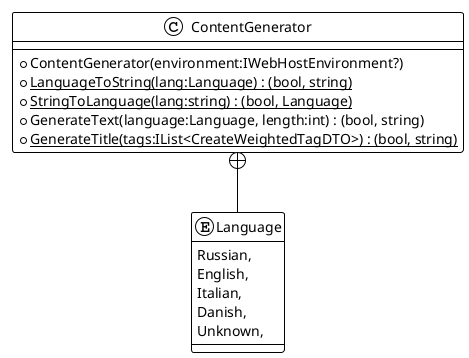 @startuml
!theme plain
class ContentGenerator {
    + ContentGenerator(environment:IWebHostEnvironment?)
    + {static} LanguageToString(lang:Language) : (bool, string)
    + {static} StringToLanguage(lang:string) : (bool, Language)
    + GenerateText(language:Language, length:int) : (bool, string)
    + {static} GenerateTitle(tags:IList<CreateWeightedTagDTO>) : (bool, string)
}
enum Language {
    Russian,
    English,
    Italian,
    Danish,
    Unknown,
}
ContentGenerator +-- Language
@enduml
